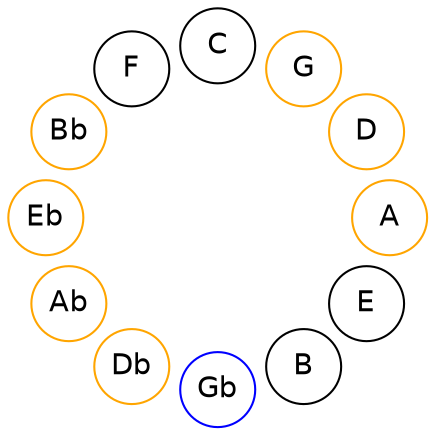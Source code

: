 
graph {

layout = circo;
mindist = .1

node [shape = circle, fontname = Helvetica, margin = 0]
edge [style=invis]

subgraph 1 {
	E -- B -- Gb -- Db -- Ab -- Eb -- Bb -- F -- C -- G -- D -- A -- E
}

Gb [color=blue];
Db [color=orange];
Ab [color=orange];
Eb [color=orange];
Bb [color=orange];
G [color=orange];
D [color=orange];
A [color=orange];
}
